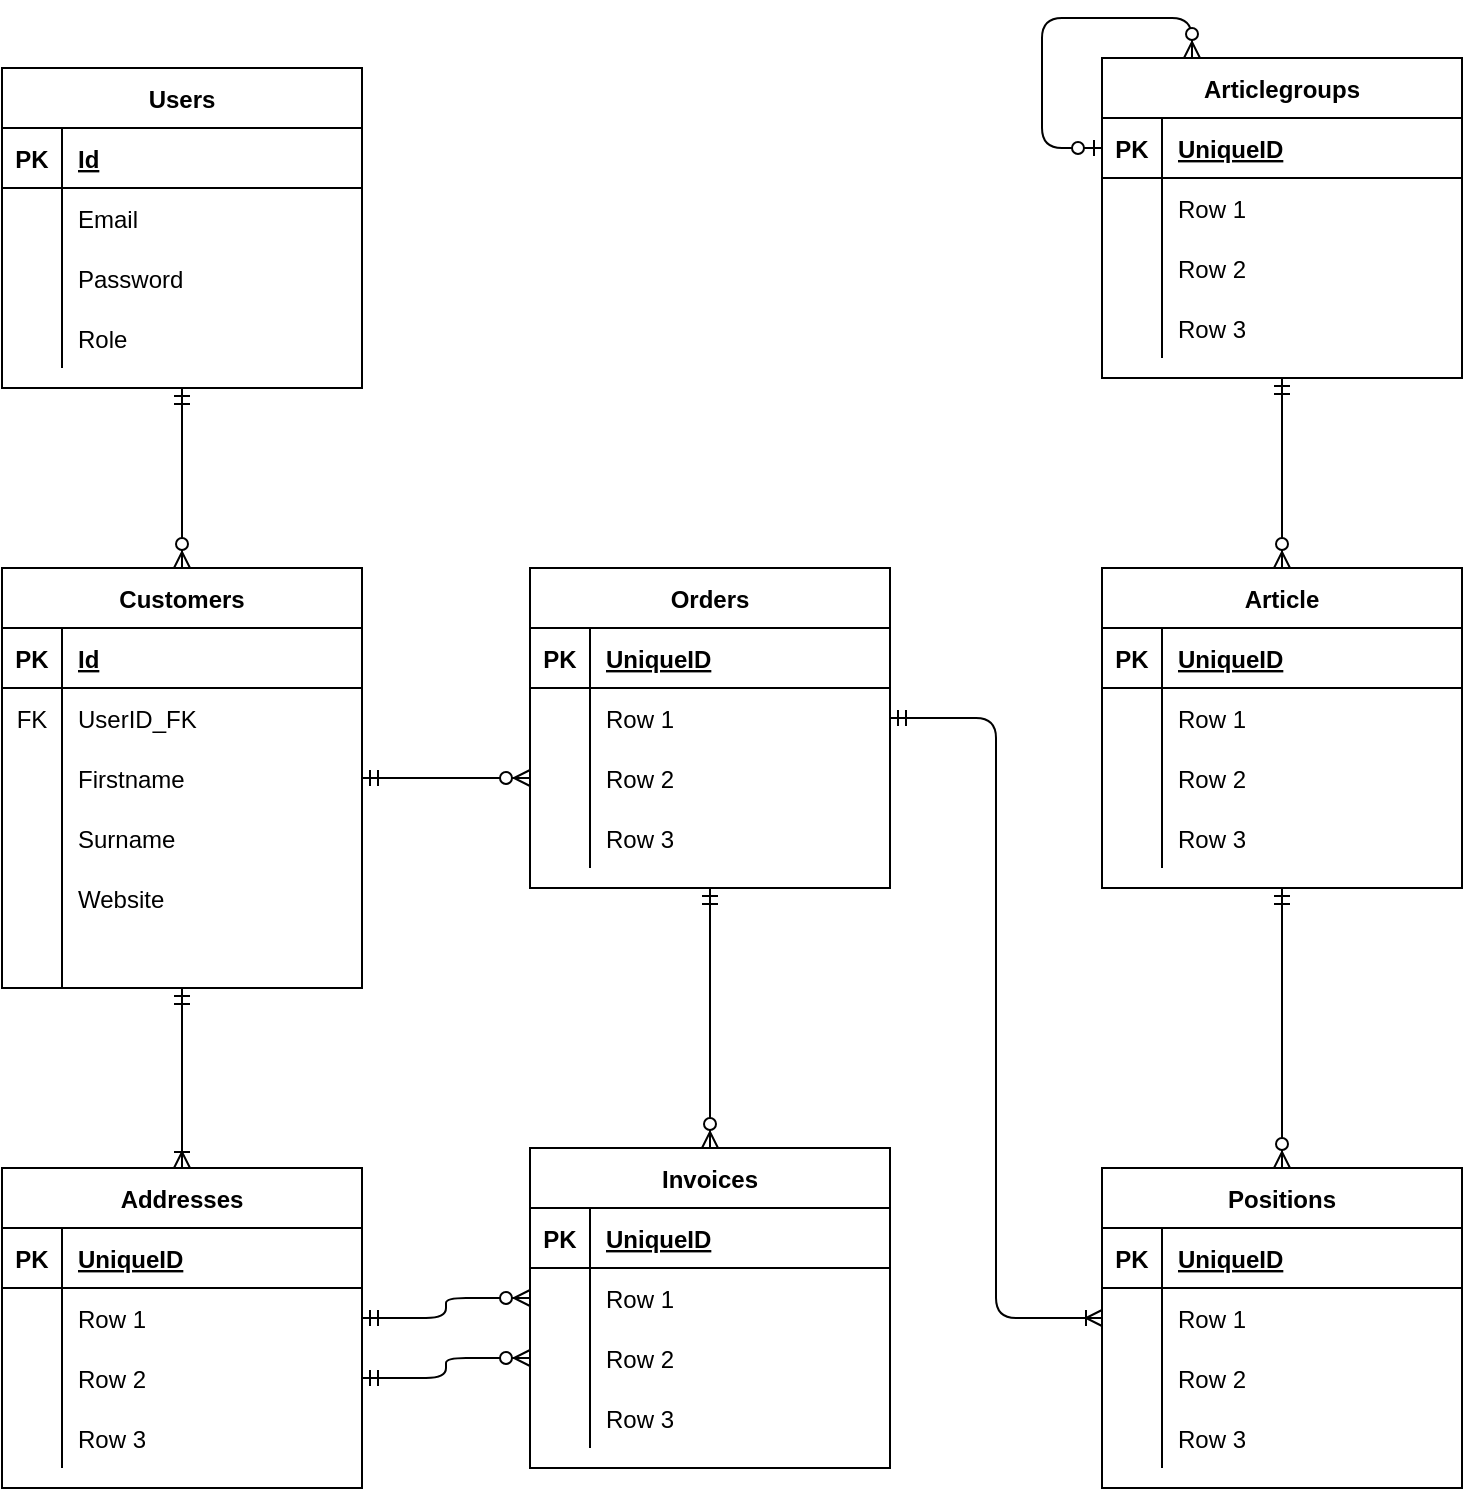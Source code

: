 <mxfile version="14.7.6" type="trello"><diagram id="Kxcb5mPNRNc-xJMmo9NH" name="Page-1"><mxGraphModel dx="2918" dy="1070" grid="1" gridSize="10" guides="1" tooltips="1" connect="1" arrows="1" fold="1" page="1" pageScale="1" pageWidth="827" pageHeight="1169" math="0" shadow="0"><root><mxCell id="0"/><mxCell id="1" parent="0"/><mxCell id="u5Si4nMv4X4CJEKf9-_6-3" style="edgeStyle=orthogonalEdgeStyle;rounded=1;orthogonalLoop=1;jettySize=auto;html=1;exitX=0.5;exitY=1;exitDx=0;exitDy=0;entryX=0.5;entryY=0;entryDx=0;entryDy=0;startArrow=ERmandOne;startFill=0;endArrow=ERzeroToMany;endFill=1;" edge="1" parent="1" source="sY8IPtH4UnmS44psFLrr-1" target="sY8IPtH4UnmS44psFLrr-14"><mxGeometry relative="1" as="geometry"/></mxCell><mxCell id="sY8IPtH4UnmS44psFLrr-1" value="Users" style="shape=table;startSize=30;container=1;collapsible=1;childLayout=tableLayout;fixedRows=1;rowLines=0;fontStyle=1;align=center;resizeLast=1;" parent="1" vertex="1"><mxGeometry x="60" y="70" width="180" height="160" as="geometry"/></mxCell><mxCell id="sY8IPtH4UnmS44psFLrr-2" value="" style="shape=partialRectangle;collapsible=0;dropTarget=0;pointerEvents=0;fillColor=none;top=0;left=0;bottom=1;right=0;points=[[0,0.5],[1,0.5]];portConstraint=eastwest;" parent="sY8IPtH4UnmS44psFLrr-1" vertex="1"><mxGeometry y="30" width="180" height="30" as="geometry"/></mxCell><mxCell id="sY8IPtH4UnmS44psFLrr-3" value="PK" style="shape=partialRectangle;connectable=0;fillColor=none;top=0;left=0;bottom=0;right=0;fontStyle=1;overflow=hidden;" parent="sY8IPtH4UnmS44psFLrr-2" vertex="1"><mxGeometry width="30" height="30" as="geometry"/></mxCell><mxCell id="sY8IPtH4UnmS44psFLrr-4" value="Id" style="shape=partialRectangle;connectable=0;fillColor=none;top=0;left=0;bottom=0;right=0;align=left;spacingLeft=6;fontStyle=5;overflow=hidden;" parent="sY8IPtH4UnmS44psFLrr-2" vertex="1"><mxGeometry x="30" width="150" height="30" as="geometry"/></mxCell><mxCell id="sY8IPtH4UnmS44psFLrr-5" value="" style="shape=partialRectangle;collapsible=0;dropTarget=0;pointerEvents=0;fillColor=none;top=0;left=0;bottom=0;right=0;points=[[0,0.5],[1,0.5]];portConstraint=eastwest;" parent="sY8IPtH4UnmS44psFLrr-1" vertex="1"><mxGeometry y="60" width="180" height="30" as="geometry"/></mxCell><mxCell id="sY8IPtH4UnmS44psFLrr-6" value="" style="shape=partialRectangle;connectable=0;fillColor=none;top=0;left=0;bottom=0;right=0;editable=1;overflow=hidden;" parent="sY8IPtH4UnmS44psFLrr-5" vertex="1"><mxGeometry width="30" height="30" as="geometry"/></mxCell><mxCell id="sY8IPtH4UnmS44psFLrr-7" value="Email" style="shape=partialRectangle;connectable=0;fillColor=none;top=0;left=0;bottom=0;right=0;align=left;spacingLeft=6;overflow=hidden;" parent="sY8IPtH4UnmS44psFLrr-5" vertex="1"><mxGeometry x="30" width="150" height="30" as="geometry"/></mxCell><mxCell id="sY8IPtH4UnmS44psFLrr-8" value="" style="shape=partialRectangle;collapsible=0;dropTarget=0;pointerEvents=0;fillColor=none;top=0;left=0;bottom=0;right=0;points=[[0,0.5],[1,0.5]];portConstraint=eastwest;" parent="sY8IPtH4UnmS44psFLrr-1" vertex="1"><mxGeometry y="90" width="180" height="30" as="geometry"/></mxCell><mxCell id="sY8IPtH4UnmS44psFLrr-9" value="" style="shape=partialRectangle;connectable=0;fillColor=none;top=0;left=0;bottom=0;right=0;editable=1;overflow=hidden;" parent="sY8IPtH4UnmS44psFLrr-8" vertex="1"><mxGeometry width="30" height="30" as="geometry"/></mxCell><mxCell id="sY8IPtH4UnmS44psFLrr-10" value="Password" style="shape=partialRectangle;connectable=0;fillColor=none;top=0;left=0;bottom=0;right=0;align=left;spacingLeft=6;overflow=hidden;" parent="sY8IPtH4UnmS44psFLrr-8" vertex="1"><mxGeometry x="30" width="150" height="30" as="geometry"/></mxCell><mxCell id="sY8IPtH4UnmS44psFLrr-11" value="" style="shape=partialRectangle;collapsible=0;dropTarget=0;pointerEvents=0;fillColor=none;top=0;left=0;bottom=0;right=0;points=[[0,0.5],[1,0.5]];portConstraint=eastwest;" parent="sY8IPtH4UnmS44psFLrr-1" vertex="1"><mxGeometry y="120" width="180" height="30" as="geometry"/></mxCell><mxCell id="sY8IPtH4UnmS44psFLrr-12" value="" style="shape=partialRectangle;connectable=0;fillColor=none;top=0;left=0;bottom=0;right=0;editable=1;overflow=hidden;" parent="sY8IPtH4UnmS44psFLrr-11" vertex="1"><mxGeometry width="30" height="30" as="geometry"/></mxCell><mxCell id="sY8IPtH4UnmS44psFLrr-13" value="Role" style="shape=partialRectangle;connectable=0;fillColor=none;top=0;left=0;bottom=0;right=0;align=left;spacingLeft=6;overflow=hidden;" parent="sY8IPtH4UnmS44psFLrr-11" vertex="1"><mxGeometry x="30" width="150" height="30" as="geometry"/></mxCell><mxCell id="sY8IPtH4UnmS44psFLrr-14" value="Customers" style="shape=table;startSize=30;container=1;collapsible=1;childLayout=tableLayout;fixedRows=1;rowLines=0;fontStyle=1;align=center;resizeLast=1;" parent="1" vertex="1"><mxGeometry x="60" y="320" width="180" height="210" as="geometry"/></mxCell><mxCell id="sY8IPtH4UnmS44psFLrr-15" value="" style="shape=partialRectangle;collapsible=0;dropTarget=0;pointerEvents=0;fillColor=none;top=0;left=0;bottom=1;right=0;points=[[0,0.5],[1,0.5]];portConstraint=eastwest;" parent="sY8IPtH4UnmS44psFLrr-14" vertex="1"><mxGeometry y="30" width="180" height="30" as="geometry"/></mxCell><mxCell id="sY8IPtH4UnmS44psFLrr-16" value="PK" style="shape=partialRectangle;connectable=0;fillColor=none;top=0;left=0;bottom=0;right=0;fontStyle=1;overflow=hidden;" parent="sY8IPtH4UnmS44psFLrr-15" vertex="1"><mxGeometry width="30" height="30" as="geometry"/></mxCell><mxCell id="sY8IPtH4UnmS44psFLrr-17" value="Id" style="shape=partialRectangle;connectable=0;fillColor=none;top=0;left=0;bottom=0;right=0;align=left;spacingLeft=6;fontStyle=5;overflow=hidden;" parent="sY8IPtH4UnmS44psFLrr-15" vertex="1"><mxGeometry x="30" width="150" height="30" as="geometry"/></mxCell><mxCell id="sY8IPtH4UnmS44psFLrr-18" value="" style="shape=partialRectangle;collapsible=0;dropTarget=0;pointerEvents=0;fillColor=none;top=0;left=0;bottom=0;right=0;points=[[0,0.5],[1,0.5]];portConstraint=eastwest;" parent="sY8IPtH4UnmS44psFLrr-14" vertex="1"><mxGeometry y="60" width="180" height="30" as="geometry"/></mxCell><mxCell id="sY8IPtH4UnmS44psFLrr-19" value="FK" style="shape=partialRectangle;connectable=0;fillColor=none;top=0;left=0;bottom=0;right=0;editable=1;overflow=hidden;" parent="sY8IPtH4UnmS44psFLrr-18" vertex="1"><mxGeometry width="30" height="30" as="geometry"/></mxCell><mxCell id="sY8IPtH4UnmS44psFLrr-20" value="UserID_FK" style="shape=partialRectangle;connectable=0;fillColor=none;top=0;left=0;bottom=0;right=0;align=left;spacingLeft=6;overflow=hidden;" parent="sY8IPtH4UnmS44psFLrr-18" vertex="1"><mxGeometry x="30" width="150" height="30" as="geometry"/></mxCell><mxCell id="sY8IPtH4UnmS44psFLrr-21" value="" style="shape=partialRectangle;collapsible=0;dropTarget=0;pointerEvents=0;fillColor=none;top=0;left=0;bottom=0;right=0;points=[[0,0.5],[1,0.5]];portConstraint=eastwest;" parent="sY8IPtH4UnmS44psFLrr-14" vertex="1"><mxGeometry y="90" width="180" height="30" as="geometry"/></mxCell><mxCell id="sY8IPtH4UnmS44psFLrr-22" value="" style="shape=partialRectangle;connectable=0;fillColor=none;top=0;left=0;bottom=0;right=0;editable=1;overflow=hidden;" parent="sY8IPtH4UnmS44psFLrr-21" vertex="1"><mxGeometry width="30" height="30" as="geometry"/></mxCell><mxCell id="sY8IPtH4UnmS44psFLrr-23" value="Firstname" style="shape=partialRectangle;connectable=0;fillColor=none;top=0;left=0;bottom=0;right=0;align=left;spacingLeft=6;overflow=hidden;" parent="sY8IPtH4UnmS44psFLrr-21" vertex="1"><mxGeometry x="30" width="150" height="30" as="geometry"/></mxCell><mxCell id="sY8IPtH4UnmS44psFLrr-24" value="" style="shape=partialRectangle;collapsible=0;dropTarget=0;pointerEvents=0;fillColor=none;top=0;left=0;bottom=0;right=0;points=[[0,0.5],[1,0.5]];portConstraint=eastwest;" parent="sY8IPtH4UnmS44psFLrr-14" vertex="1"><mxGeometry y="120" width="180" height="30" as="geometry"/></mxCell><mxCell id="sY8IPtH4UnmS44psFLrr-25" value="" style="shape=partialRectangle;connectable=0;fillColor=none;top=0;left=0;bottom=0;right=0;editable=1;overflow=hidden;" parent="sY8IPtH4UnmS44psFLrr-24" vertex="1"><mxGeometry width="30" height="30" as="geometry"/></mxCell><mxCell id="sY8IPtH4UnmS44psFLrr-26" value="Surname" style="shape=partialRectangle;connectable=0;fillColor=none;top=0;left=0;bottom=0;right=0;align=left;spacingLeft=6;overflow=hidden;" parent="sY8IPtH4UnmS44psFLrr-24" vertex="1"><mxGeometry x="30" width="150" height="30" as="geometry"/></mxCell><mxCell id="sY8IPtH4UnmS44psFLrr-27" value="" style="shape=partialRectangle;collapsible=0;dropTarget=0;pointerEvents=0;fillColor=none;top=0;left=0;bottom=0;right=0;points=[[0,0.5],[1,0.5]];portConstraint=eastwest;" parent="sY8IPtH4UnmS44psFLrr-14" vertex="1"><mxGeometry y="150" width="180" height="30" as="geometry"/></mxCell><mxCell id="sY8IPtH4UnmS44psFLrr-28" value="" style="shape=partialRectangle;connectable=0;fillColor=none;top=0;left=0;bottom=0;right=0;editable=1;overflow=hidden;" parent="sY8IPtH4UnmS44psFLrr-27" vertex="1"><mxGeometry width="30" height="30" as="geometry"/></mxCell><mxCell id="sY8IPtH4UnmS44psFLrr-29" value="Website" style="shape=partialRectangle;connectable=0;fillColor=none;top=0;left=0;bottom=0;right=0;align=left;spacingLeft=6;overflow=hidden;" parent="sY8IPtH4UnmS44psFLrr-27" vertex="1"><mxGeometry x="30" width="150" height="30" as="geometry"/></mxCell><mxCell id="sY8IPtH4UnmS44psFLrr-30" value="" style="shape=partialRectangle;collapsible=0;dropTarget=0;pointerEvents=0;fillColor=none;top=0;left=0;bottom=0;right=0;points=[[0,0.5],[1,0.5]];portConstraint=eastwest;" parent="sY8IPtH4UnmS44psFLrr-14" vertex="1"><mxGeometry y="180" width="180" height="30" as="geometry"/></mxCell><mxCell id="sY8IPtH4UnmS44psFLrr-31" value="" style="shape=partialRectangle;connectable=0;fillColor=none;top=0;left=0;bottom=0;right=0;editable=1;overflow=hidden;" parent="sY8IPtH4UnmS44psFLrr-30" vertex="1"><mxGeometry width="30" height="30" as="geometry"/></mxCell><mxCell id="sY8IPtH4UnmS44psFLrr-32" value="" style="shape=partialRectangle;connectable=0;fillColor=none;top=0;left=0;bottom=0;right=0;align=left;spacingLeft=6;overflow=hidden;" parent="sY8IPtH4UnmS44psFLrr-30" vertex="1"><mxGeometry x="30" width="150" height="30" as="geometry"/></mxCell><mxCell id="sY8IPtH4UnmS44psFLrr-46" value="Addresses" style="shape=table;startSize=30;container=1;collapsible=1;childLayout=tableLayout;fixedRows=1;rowLines=0;fontStyle=1;align=center;resizeLast=1;" parent="1" vertex="1"><mxGeometry x="60" y="620" width="180" height="160" as="geometry"/></mxCell><mxCell id="sY8IPtH4UnmS44psFLrr-47" value="" style="shape=partialRectangle;collapsible=0;dropTarget=0;pointerEvents=0;fillColor=none;top=0;left=0;bottom=1;right=0;points=[[0,0.5],[1,0.5]];portConstraint=eastwest;" parent="sY8IPtH4UnmS44psFLrr-46" vertex="1"><mxGeometry y="30" width="180" height="30" as="geometry"/></mxCell><mxCell id="sY8IPtH4UnmS44psFLrr-48" value="PK" style="shape=partialRectangle;connectable=0;fillColor=none;top=0;left=0;bottom=0;right=0;fontStyle=1;overflow=hidden;" parent="sY8IPtH4UnmS44psFLrr-47" vertex="1"><mxGeometry width="30" height="30" as="geometry"/></mxCell><mxCell id="sY8IPtH4UnmS44psFLrr-49" value="UniqueID" style="shape=partialRectangle;connectable=0;fillColor=none;top=0;left=0;bottom=0;right=0;align=left;spacingLeft=6;fontStyle=5;overflow=hidden;" parent="sY8IPtH4UnmS44psFLrr-47" vertex="1"><mxGeometry x="30" width="150" height="30" as="geometry"/></mxCell><mxCell id="sY8IPtH4UnmS44psFLrr-50" value="" style="shape=partialRectangle;collapsible=0;dropTarget=0;pointerEvents=0;fillColor=none;top=0;left=0;bottom=0;right=0;points=[[0,0.5],[1,0.5]];portConstraint=eastwest;" parent="sY8IPtH4UnmS44psFLrr-46" vertex="1"><mxGeometry y="60" width="180" height="30" as="geometry"/></mxCell><mxCell id="sY8IPtH4UnmS44psFLrr-51" value="" style="shape=partialRectangle;connectable=0;fillColor=none;top=0;left=0;bottom=0;right=0;editable=1;overflow=hidden;" parent="sY8IPtH4UnmS44psFLrr-50" vertex="1"><mxGeometry width="30" height="30" as="geometry"/></mxCell><mxCell id="sY8IPtH4UnmS44psFLrr-52" value="Row 1" style="shape=partialRectangle;connectable=0;fillColor=none;top=0;left=0;bottom=0;right=0;align=left;spacingLeft=6;overflow=hidden;" parent="sY8IPtH4UnmS44psFLrr-50" vertex="1"><mxGeometry x="30" width="150" height="30" as="geometry"/></mxCell><mxCell id="sY8IPtH4UnmS44psFLrr-53" value="" style="shape=partialRectangle;collapsible=0;dropTarget=0;pointerEvents=0;fillColor=none;top=0;left=0;bottom=0;right=0;points=[[0,0.5],[1,0.5]];portConstraint=eastwest;" parent="sY8IPtH4UnmS44psFLrr-46" vertex="1"><mxGeometry y="90" width="180" height="30" as="geometry"/></mxCell><mxCell id="sY8IPtH4UnmS44psFLrr-54" value="" style="shape=partialRectangle;connectable=0;fillColor=none;top=0;left=0;bottom=0;right=0;editable=1;overflow=hidden;" parent="sY8IPtH4UnmS44psFLrr-53" vertex="1"><mxGeometry width="30" height="30" as="geometry"/></mxCell><mxCell id="sY8IPtH4UnmS44psFLrr-55" value="Row 2" style="shape=partialRectangle;connectable=0;fillColor=none;top=0;left=0;bottom=0;right=0;align=left;spacingLeft=6;overflow=hidden;" parent="sY8IPtH4UnmS44psFLrr-53" vertex="1"><mxGeometry x="30" width="150" height="30" as="geometry"/></mxCell><mxCell id="sY8IPtH4UnmS44psFLrr-56" value="" style="shape=partialRectangle;collapsible=0;dropTarget=0;pointerEvents=0;fillColor=none;top=0;left=0;bottom=0;right=0;points=[[0,0.5],[1,0.5]];portConstraint=eastwest;" parent="sY8IPtH4UnmS44psFLrr-46" vertex="1"><mxGeometry y="120" width="180" height="30" as="geometry"/></mxCell><mxCell id="sY8IPtH4UnmS44psFLrr-57" value="" style="shape=partialRectangle;connectable=0;fillColor=none;top=0;left=0;bottom=0;right=0;editable=1;overflow=hidden;" parent="sY8IPtH4UnmS44psFLrr-56" vertex="1"><mxGeometry width="30" height="30" as="geometry"/></mxCell><mxCell id="sY8IPtH4UnmS44psFLrr-58" value="Row 3" style="shape=partialRectangle;connectable=0;fillColor=none;top=0;left=0;bottom=0;right=0;align=left;spacingLeft=6;overflow=hidden;" parent="sY8IPtH4UnmS44psFLrr-56" vertex="1"><mxGeometry x="30" width="150" height="30" as="geometry"/></mxCell><mxCell id="u5Si4nMv4X4CJEKf9-_6-6" style="edgeStyle=orthogonalEdgeStyle;rounded=1;orthogonalLoop=1;jettySize=auto;html=1;exitX=0.5;exitY=1;exitDx=0;exitDy=0;entryX=0.5;entryY=0;entryDx=0;entryDy=0;startArrow=ERmandOne;startFill=0;endArrow=ERzeroToMany;endFill=1;" edge="1" parent="1" source="sY8IPtH4UnmS44psFLrr-59" target="sY8IPtH4UnmS44psFLrr-72"><mxGeometry relative="1" as="geometry"/></mxCell><mxCell id="sY8IPtH4UnmS44psFLrr-59" value="Orders" style="shape=table;startSize=30;container=1;collapsible=1;childLayout=tableLayout;fixedRows=1;rowLines=0;fontStyle=1;align=center;resizeLast=1;" parent="1" vertex="1"><mxGeometry x="324" y="320" width="180" height="160" as="geometry"/></mxCell><mxCell id="sY8IPtH4UnmS44psFLrr-60" value="" style="shape=partialRectangle;collapsible=0;dropTarget=0;pointerEvents=0;fillColor=none;top=0;left=0;bottom=1;right=0;points=[[0,0.5],[1,0.5]];portConstraint=eastwest;" parent="sY8IPtH4UnmS44psFLrr-59" vertex="1"><mxGeometry y="30" width="180" height="30" as="geometry"/></mxCell><mxCell id="sY8IPtH4UnmS44psFLrr-61" value="PK" style="shape=partialRectangle;connectable=0;fillColor=none;top=0;left=0;bottom=0;right=0;fontStyle=1;overflow=hidden;" parent="sY8IPtH4UnmS44psFLrr-60" vertex="1"><mxGeometry width="30" height="30" as="geometry"/></mxCell><mxCell id="sY8IPtH4UnmS44psFLrr-62" value="UniqueID" style="shape=partialRectangle;connectable=0;fillColor=none;top=0;left=0;bottom=0;right=0;align=left;spacingLeft=6;fontStyle=5;overflow=hidden;" parent="sY8IPtH4UnmS44psFLrr-60" vertex="1"><mxGeometry x="30" width="150" height="30" as="geometry"/></mxCell><mxCell id="sY8IPtH4UnmS44psFLrr-63" value="" style="shape=partialRectangle;collapsible=0;dropTarget=0;pointerEvents=0;fillColor=none;top=0;left=0;bottom=0;right=0;points=[[0,0.5],[1,0.5]];portConstraint=eastwest;" parent="sY8IPtH4UnmS44psFLrr-59" vertex="1"><mxGeometry y="60" width="180" height="30" as="geometry"/></mxCell><mxCell id="sY8IPtH4UnmS44psFLrr-64" value="" style="shape=partialRectangle;connectable=0;fillColor=none;top=0;left=0;bottom=0;right=0;editable=1;overflow=hidden;" parent="sY8IPtH4UnmS44psFLrr-63" vertex="1"><mxGeometry width="30" height="30" as="geometry"/></mxCell><mxCell id="sY8IPtH4UnmS44psFLrr-65" value="Row 1" style="shape=partialRectangle;connectable=0;fillColor=none;top=0;left=0;bottom=0;right=0;align=left;spacingLeft=6;overflow=hidden;" parent="sY8IPtH4UnmS44psFLrr-63" vertex="1"><mxGeometry x="30" width="150" height="30" as="geometry"/></mxCell><mxCell id="sY8IPtH4UnmS44psFLrr-66" value="" style="shape=partialRectangle;collapsible=0;dropTarget=0;pointerEvents=0;fillColor=none;top=0;left=0;bottom=0;right=0;points=[[0,0.5],[1,0.5]];portConstraint=eastwest;" parent="sY8IPtH4UnmS44psFLrr-59" vertex="1"><mxGeometry y="90" width="180" height="30" as="geometry"/></mxCell><mxCell id="sY8IPtH4UnmS44psFLrr-67" value="" style="shape=partialRectangle;connectable=0;fillColor=none;top=0;left=0;bottom=0;right=0;editable=1;overflow=hidden;" parent="sY8IPtH4UnmS44psFLrr-66" vertex="1"><mxGeometry width="30" height="30" as="geometry"/></mxCell><mxCell id="sY8IPtH4UnmS44psFLrr-68" value="Row 2" style="shape=partialRectangle;connectable=0;fillColor=none;top=0;left=0;bottom=0;right=0;align=left;spacingLeft=6;overflow=hidden;" parent="sY8IPtH4UnmS44psFLrr-66" vertex="1"><mxGeometry x="30" width="150" height="30" as="geometry"/></mxCell><mxCell id="sY8IPtH4UnmS44psFLrr-69" value="" style="shape=partialRectangle;collapsible=0;dropTarget=0;pointerEvents=0;fillColor=none;top=0;left=0;bottom=0;right=0;points=[[0,0.5],[1,0.5]];portConstraint=eastwest;" parent="sY8IPtH4UnmS44psFLrr-59" vertex="1"><mxGeometry y="120" width="180" height="30" as="geometry"/></mxCell><mxCell id="sY8IPtH4UnmS44psFLrr-70" value="" style="shape=partialRectangle;connectable=0;fillColor=none;top=0;left=0;bottom=0;right=0;editable=1;overflow=hidden;" parent="sY8IPtH4UnmS44psFLrr-69" vertex="1"><mxGeometry width="30" height="30" as="geometry"/></mxCell><mxCell id="sY8IPtH4UnmS44psFLrr-71" value="Row 3" style="shape=partialRectangle;connectable=0;fillColor=none;top=0;left=0;bottom=0;right=0;align=left;spacingLeft=6;overflow=hidden;" parent="sY8IPtH4UnmS44psFLrr-69" vertex="1"><mxGeometry x="30" width="150" height="30" as="geometry"/></mxCell><mxCell id="sY8IPtH4UnmS44psFLrr-72" value="Invoices" style="shape=table;startSize=30;container=1;collapsible=1;childLayout=tableLayout;fixedRows=1;rowLines=0;fontStyle=1;align=center;resizeLast=1;" parent="1" vertex="1"><mxGeometry x="324" y="610" width="180" height="160" as="geometry"/></mxCell><mxCell id="sY8IPtH4UnmS44psFLrr-73" value="" style="shape=partialRectangle;collapsible=0;dropTarget=0;pointerEvents=0;fillColor=none;top=0;left=0;bottom=1;right=0;points=[[0,0.5],[1,0.5]];portConstraint=eastwest;" parent="sY8IPtH4UnmS44psFLrr-72" vertex="1"><mxGeometry y="30" width="180" height="30" as="geometry"/></mxCell><mxCell id="sY8IPtH4UnmS44psFLrr-74" value="PK" style="shape=partialRectangle;connectable=0;fillColor=none;top=0;left=0;bottom=0;right=0;fontStyle=1;overflow=hidden;" parent="sY8IPtH4UnmS44psFLrr-73" vertex="1"><mxGeometry width="30" height="30" as="geometry"/></mxCell><mxCell id="sY8IPtH4UnmS44psFLrr-75" value="UniqueID" style="shape=partialRectangle;connectable=0;fillColor=none;top=0;left=0;bottom=0;right=0;align=left;spacingLeft=6;fontStyle=5;overflow=hidden;" parent="sY8IPtH4UnmS44psFLrr-73" vertex="1"><mxGeometry x="30" width="150" height="30" as="geometry"/></mxCell><mxCell id="sY8IPtH4UnmS44psFLrr-76" value="" style="shape=partialRectangle;collapsible=0;dropTarget=0;pointerEvents=0;fillColor=none;top=0;left=0;bottom=0;right=0;points=[[0,0.5],[1,0.5]];portConstraint=eastwest;" parent="sY8IPtH4UnmS44psFLrr-72" vertex="1"><mxGeometry y="60" width="180" height="30" as="geometry"/></mxCell><mxCell id="sY8IPtH4UnmS44psFLrr-77" value="" style="shape=partialRectangle;connectable=0;fillColor=none;top=0;left=0;bottom=0;right=0;editable=1;overflow=hidden;" parent="sY8IPtH4UnmS44psFLrr-76" vertex="1"><mxGeometry width="30" height="30" as="geometry"/></mxCell><mxCell id="sY8IPtH4UnmS44psFLrr-78" value="Row 1" style="shape=partialRectangle;connectable=0;fillColor=none;top=0;left=0;bottom=0;right=0;align=left;spacingLeft=6;overflow=hidden;" parent="sY8IPtH4UnmS44psFLrr-76" vertex="1"><mxGeometry x="30" width="150" height="30" as="geometry"/></mxCell><mxCell id="sY8IPtH4UnmS44psFLrr-79" value="" style="shape=partialRectangle;collapsible=0;dropTarget=0;pointerEvents=0;fillColor=none;top=0;left=0;bottom=0;right=0;points=[[0,0.5],[1,0.5]];portConstraint=eastwest;" parent="sY8IPtH4UnmS44psFLrr-72" vertex="1"><mxGeometry y="90" width="180" height="30" as="geometry"/></mxCell><mxCell id="sY8IPtH4UnmS44psFLrr-80" value="" style="shape=partialRectangle;connectable=0;fillColor=none;top=0;left=0;bottom=0;right=0;editable=1;overflow=hidden;" parent="sY8IPtH4UnmS44psFLrr-79" vertex="1"><mxGeometry width="30" height="30" as="geometry"/></mxCell><mxCell id="sY8IPtH4UnmS44psFLrr-81" value="Row 2" style="shape=partialRectangle;connectable=0;fillColor=none;top=0;left=0;bottom=0;right=0;align=left;spacingLeft=6;overflow=hidden;" parent="sY8IPtH4UnmS44psFLrr-79" vertex="1"><mxGeometry x="30" width="150" height="30" as="geometry"/></mxCell><mxCell id="sY8IPtH4UnmS44psFLrr-82" value="" style="shape=partialRectangle;collapsible=0;dropTarget=0;pointerEvents=0;fillColor=none;top=0;left=0;bottom=0;right=0;points=[[0,0.5],[1,0.5]];portConstraint=eastwest;" parent="sY8IPtH4UnmS44psFLrr-72" vertex="1"><mxGeometry y="120" width="180" height="30" as="geometry"/></mxCell><mxCell id="sY8IPtH4UnmS44psFLrr-83" value="" style="shape=partialRectangle;connectable=0;fillColor=none;top=0;left=0;bottom=0;right=0;editable=1;overflow=hidden;" parent="sY8IPtH4UnmS44psFLrr-82" vertex="1"><mxGeometry width="30" height="30" as="geometry"/></mxCell><mxCell id="sY8IPtH4UnmS44psFLrr-84" value="Row 3" style="shape=partialRectangle;connectable=0;fillColor=none;top=0;left=0;bottom=0;right=0;align=left;spacingLeft=6;overflow=hidden;" parent="sY8IPtH4UnmS44psFLrr-82" vertex="1"><mxGeometry x="30" width="150" height="30" as="geometry"/></mxCell><mxCell id="sY8IPtH4UnmS44psFLrr-85" value="Positions" style="shape=table;startSize=30;container=1;collapsible=1;childLayout=tableLayout;fixedRows=1;rowLines=0;fontStyle=1;align=center;resizeLast=1;" parent="1" vertex="1"><mxGeometry x="610" y="620" width="180" height="160" as="geometry"/></mxCell><mxCell id="sY8IPtH4UnmS44psFLrr-86" value="" style="shape=partialRectangle;collapsible=0;dropTarget=0;pointerEvents=0;fillColor=none;top=0;left=0;bottom=1;right=0;points=[[0,0.5],[1,0.5]];portConstraint=eastwest;" parent="sY8IPtH4UnmS44psFLrr-85" vertex="1"><mxGeometry y="30" width="180" height="30" as="geometry"/></mxCell><mxCell id="sY8IPtH4UnmS44psFLrr-87" value="PK" style="shape=partialRectangle;connectable=0;fillColor=none;top=0;left=0;bottom=0;right=0;fontStyle=1;overflow=hidden;" parent="sY8IPtH4UnmS44psFLrr-86" vertex="1"><mxGeometry width="30" height="30" as="geometry"/></mxCell><mxCell id="sY8IPtH4UnmS44psFLrr-88" value="UniqueID" style="shape=partialRectangle;connectable=0;fillColor=none;top=0;left=0;bottom=0;right=0;align=left;spacingLeft=6;fontStyle=5;overflow=hidden;" parent="sY8IPtH4UnmS44psFLrr-86" vertex="1"><mxGeometry x="30" width="150" height="30" as="geometry"/></mxCell><mxCell id="sY8IPtH4UnmS44psFLrr-89" value="" style="shape=partialRectangle;collapsible=0;dropTarget=0;pointerEvents=0;fillColor=none;top=0;left=0;bottom=0;right=0;points=[[0,0.5],[1,0.5]];portConstraint=eastwest;" parent="sY8IPtH4UnmS44psFLrr-85" vertex="1"><mxGeometry y="60" width="180" height="30" as="geometry"/></mxCell><mxCell id="sY8IPtH4UnmS44psFLrr-90" value="" style="shape=partialRectangle;connectable=0;fillColor=none;top=0;left=0;bottom=0;right=0;editable=1;overflow=hidden;" parent="sY8IPtH4UnmS44psFLrr-89" vertex="1"><mxGeometry width="30" height="30" as="geometry"/></mxCell><mxCell id="sY8IPtH4UnmS44psFLrr-91" value="Row 1" style="shape=partialRectangle;connectable=0;fillColor=none;top=0;left=0;bottom=0;right=0;align=left;spacingLeft=6;overflow=hidden;" parent="sY8IPtH4UnmS44psFLrr-89" vertex="1"><mxGeometry x="30" width="150" height="30" as="geometry"/></mxCell><mxCell id="sY8IPtH4UnmS44psFLrr-92" value="" style="shape=partialRectangle;collapsible=0;dropTarget=0;pointerEvents=0;fillColor=none;top=0;left=0;bottom=0;right=0;points=[[0,0.5],[1,0.5]];portConstraint=eastwest;" parent="sY8IPtH4UnmS44psFLrr-85" vertex="1"><mxGeometry y="90" width="180" height="30" as="geometry"/></mxCell><mxCell id="sY8IPtH4UnmS44psFLrr-93" value="" style="shape=partialRectangle;connectable=0;fillColor=none;top=0;left=0;bottom=0;right=0;editable=1;overflow=hidden;" parent="sY8IPtH4UnmS44psFLrr-92" vertex="1"><mxGeometry width="30" height="30" as="geometry"/></mxCell><mxCell id="sY8IPtH4UnmS44psFLrr-94" value="Row 2" style="shape=partialRectangle;connectable=0;fillColor=none;top=0;left=0;bottom=0;right=0;align=left;spacingLeft=6;overflow=hidden;" parent="sY8IPtH4UnmS44psFLrr-92" vertex="1"><mxGeometry x="30" width="150" height="30" as="geometry"/></mxCell><mxCell id="sY8IPtH4UnmS44psFLrr-95" value="" style="shape=partialRectangle;collapsible=0;dropTarget=0;pointerEvents=0;fillColor=none;top=0;left=0;bottom=0;right=0;points=[[0,0.5],[1,0.5]];portConstraint=eastwest;" parent="sY8IPtH4UnmS44psFLrr-85" vertex="1"><mxGeometry y="120" width="180" height="30" as="geometry"/></mxCell><mxCell id="sY8IPtH4UnmS44psFLrr-96" value="" style="shape=partialRectangle;connectable=0;fillColor=none;top=0;left=0;bottom=0;right=0;editable=1;overflow=hidden;" parent="sY8IPtH4UnmS44psFLrr-95" vertex="1"><mxGeometry width="30" height="30" as="geometry"/></mxCell><mxCell id="sY8IPtH4UnmS44psFLrr-97" value="Row 3" style="shape=partialRectangle;connectable=0;fillColor=none;top=0;left=0;bottom=0;right=0;align=left;spacingLeft=6;overflow=hidden;" parent="sY8IPtH4UnmS44psFLrr-95" vertex="1"><mxGeometry x="30" width="150" height="30" as="geometry"/></mxCell><mxCell id="u5Si4nMv4X4CJEKf9-_6-11" style="edgeStyle=orthogonalEdgeStyle;rounded=1;orthogonalLoop=1;jettySize=auto;html=1;exitX=0.5;exitY=1;exitDx=0;exitDy=0;entryX=0.5;entryY=0;entryDx=0;entryDy=0;startArrow=ERmandOne;startFill=0;endArrow=ERzeroToMany;endFill=1;" edge="1" parent="1" source="sY8IPtH4UnmS44psFLrr-98" target="sY8IPtH4UnmS44psFLrr-111"><mxGeometry relative="1" as="geometry"/></mxCell><mxCell id="sY8IPtH4UnmS44psFLrr-98" value="Articlegroups" style="shape=table;startSize=30;container=1;collapsible=1;childLayout=tableLayout;fixedRows=1;rowLines=0;fontStyle=1;align=center;resizeLast=1;" parent="1" vertex="1"><mxGeometry x="610" y="65" width="180" height="160" as="geometry"/></mxCell><mxCell id="u5Si4nMv4X4CJEKf9-_6-12" style="edgeStyle=orthogonalEdgeStyle;rounded=1;orthogonalLoop=1;jettySize=auto;html=1;exitX=0;exitY=0.5;exitDx=0;exitDy=0;entryX=0.25;entryY=0;entryDx=0;entryDy=0;startArrow=ERzeroToOne;startFill=1;endArrow=ERzeroToMany;endFill=1;" edge="1" parent="sY8IPtH4UnmS44psFLrr-98" source="sY8IPtH4UnmS44psFLrr-99" target="sY8IPtH4UnmS44psFLrr-98"><mxGeometry relative="1" as="geometry"><Array as="points"><mxPoint x="-30" y="45"/><mxPoint x="-30" y="-20"/><mxPoint x="45" y="-20"/></Array></mxGeometry></mxCell><mxCell id="sY8IPtH4UnmS44psFLrr-99" value="" style="shape=partialRectangle;collapsible=0;dropTarget=0;pointerEvents=0;fillColor=none;top=0;left=0;bottom=1;right=0;points=[[0,0.5],[1,0.5]];portConstraint=eastwest;" parent="sY8IPtH4UnmS44psFLrr-98" vertex="1"><mxGeometry y="30" width="180" height="30" as="geometry"/></mxCell><mxCell id="sY8IPtH4UnmS44psFLrr-100" value="PK" style="shape=partialRectangle;connectable=0;fillColor=none;top=0;left=0;bottom=0;right=0;fontStyle=1;overflow=hidden;" parent="sY8IPtH4UnmS44psFLrr-99" vertex="1"><mxGeometry width="30" height="30" as="geometry"/></mxCell><mxCell id="sY8IPtH4UnmS44psFLrr-101" value="UniqueID" style="shape=partialRectangle;connectable=0;fillColor=none;top=0;left=0;bottom=0;right=0;align=left;spacingLeft=6;fontStyle=5;overflow=hidden;" parent="sY8IPtH4UnmS44psFLrr-99" vertex="1"><mxGeometry x="30" width="150" height="30" as="geometry"/></mxCell><mxCell id="sY8IPtH4UnmS44psFLrr-102" value="" style="shape=partialRectangle;collapsible=0;dropTarget=0;pointerEvents=0;fillColor=none;top=0;left=0;bottom=0;right=0;points=[[0,0.5],[1,0.5]];portConstraint=eastwest;" parent="sY8IPtH4UnmS44psFLrr-98" vertex="1"><mxGeometry y="60" width="180" height="30" as="geometry"/></mxCell><mxCell id="sY8IPtH4UnmS44psFLrr-103" value="" style="shape=partialRectangle;connectable=0;fillColor=none;top=0;left=0;bottom=0;right=0;editable=1;overflow=hidden;" parent="sY8IPtH4UnmS44psFLrr-102" vertex="1"><mxGeometry width="30" height="30" as="geometry"/></mxCell><mxCell id="sY8IPtH4UnmS44psFLrr-104" value="Row 1" style="shape=partialRectangle;connectable=0;fillColor=none;top=0;left=0;bottom=0;right=0;align=left;spacingLeft=6;overflow=hidden;" parent="sY8IPtH4UnmS44psFLrr-102" vertex="1"><mxGeometry x="30" width="150" height="30" as="geometry"/></mxCell><mxCell id="sY8IPtH4UnmS44psFLrr-105" value="" style="shape=partialRectangle;collapsible=0;dropTarget=0;pointerEvents=0;fillColor=none;top=0;left=0;bottom=0;right=0;points=[[0,0.5],[1,0.5]];portConstraint=eastwest;" parent="sY8IPtH4UnmS44psFLrr-98" vertex="1"><mxGeometry y="90" width="180" height="30" as="geometry"/></mxCell><mxCell id="sY8IPtH4UnmS44psFLrr-106" value="" style="shape=partialRectangle;connectable=0;fillColor=none;top=0;left=0;bottom=0;right=0;editable=1;overflow=hidden;" parent="sY8IPtH4UnmS44psFLrr-105" vertex="1"><mxGeometry width="30" height="30" as="geometry"/></mxCell><mxCell id="sY8IPtH4UnmS44psFLrr-107" value="Row 2" style="shape=partialRectangle;connectable=0;fillColor=none;top=0;left=0;bottom=0;right=0;align=left;spacingLeft=6;overflow=hidden;" parent="sY8IPtH4UnmS44psFLrr-105" vertex="1"><mxGeometry x="30" width="150" height="30" as="geometry"/></mxCell><mxCell id="sY8IPtH4UnmS44psFLrr-108" value="" style="shape=partialRectangle;collapsible=0;dropTarget=0;pointerEvents=0;fillColor=none;top=0;left=0;bottom=0;right=0;points=[[0,0.5],[1,0.5]];portConstraint=eastwest;" parent="sY8IPtH4UnmS44psFLrr-98" vertex="1"><mxGeometry y="120" width="180" height="30" as="geometry"/></mxCell><mxCell id="sY8IPtH4UnmS44psFLrr-109" value="" style="shape=partialRectangle;connectable=0;fillColor=none;top=0;left=0;bottom=0;right=0;editable=1;overflow=hidden;" parent="sY8IPtH4UnmS44psFLrr-108" vertex="1"><mxGeometry width="30" height="30" as="geometry"/></mxCell><mxCell id="sY8IPtH4UnmS44psFLrr-110" value="Row 3" style="shape=partialRectangle;connectable=0;fillColor=none;top=0;left=0;bottom=0;right=0;align=left;spacingLeft=6;overflow=hidden;" parent="sY8IPtH4UnmS44psFLrr-108" vertex="1"><mxGeometry x="30" width="150" height="30" as="geometry"/></mxCell><mxCell id="u5Si4nMv4X4CJEKf9-_6-10" style="edgeStyle=orthogonalEdgeStyle;rounded=1;orthogonalLoop=1;jettySize=auto;html=1;exitX=0.5;exitY=1;exitDx=0;exitDy=0;entryX=0.5;entryY=0;entryDx=0;entryDy=0;startArrow=ERmandOne;startFill=0;endArrow=ERzeroToMany;endFill=1;" edge="1" parent="1" source="sY8IPtH4UnmS44psFLrr-111" target="sY8IPtH4UnmS44psFLrr-85"><mxGeometry relative="1" as="geometry"/></mxCell><mxCell id="sY8IPtH4UnmS44psFLrr-111" value="Article" style="shape=table;startSize=30;container=1;collapsible=1;childLayout=tableLayout;fixedRows=1;rowLines=0;fontStyle=1;align=center;resizeLast=1;" parent="1" vertex="1"><mxGeometry x="610" y="320" width="180" height="160" as="geometry"/></mxCell><mxCell id="sY8IPtH4UnmS44psFLrr-112" value="" style="shape=partialRectangle;collapsible=0;dropTarget=0;pointerEvents=0;fillColor=none;top=0;left=0;bottom=1;right=0;points=[[0,0.5],[1,0.5]];portConstraint=eastwest;" parent="sY8IPtH4UnmS44psFLrr-111" vertex="1"><mxGeometry y="30" width="180" height="30" as="geometry"/></mxCell><mxCell id="sY8IPtH4UnmS44psFLrr-113" value="PK" style="shape=partialRectangle;connectable=0;fillColor=none;top=0;left=0;bottom=0;right=0;fontStyle=1;overflow=hidden;" parent="sY8IPtH4UnmS44psFLrr-112" vertex="1"><mxGeometry width="30" height="30" as="geometry"/></mxCell><mxCell id="sY8IPtH4UnmS44psFLrr-114" value="UniqueID" style="shape=partialRectangle;connectable=0;fillColor=none;top=0;left=0;bottom=0;right=0;align=left;spacingLeft=6;fontStyle=5;overflow=hidden;" parent="sY8IPtH4UnmS44psFLrr-112" vertex="1"><mxGeometry x="30" width="150" height="30" as="geometry"/></mxCell><mxCell id="sY8IPtH4UnmS44psFLrr-115" value="" style="shape=partialRectangle;collapsible=0;dropTarget=0;pointerEvents=0;fillColor=none;top=0;left=0;bottom=0;right=0;points=[[0,0.5],[1,0.5]];portConstraint=eastwest;" parent="sY8IPtH4UnmS44psFLrr-111" vertex="1"><mxGeometry y="60" width="180" height="30" as="geometry"/></mxCell><mxCell id="sY8IPtH4UnmS44psFLrr-116" value="" style="shape=partialRectangle;connectable=0;fillColor=none;top=0;left=0;bottom=0;right=0;editable=1;overflow=hidden;" parent="sY8IPtH4UnmS44psFLrr-115" vertex="1"><mxGeometry width="30" height="30" as="geometry"/></mxCell><mxCell id="sY8IPtH4UnmS44psFLrr-117" value="Row 1" style="shape=partialRectangle;connectable=0;fillColor=none;top=0;left=0;bottom=0;right=0;align=left;spacingLeft=6;overflow=hidden;" parent="sY8IPtH4UnmS44psFLrr-115" vertex="1"><mxGeometry x="30" width="150" height="30" as="geometry"/></mxCell><mxCell id="sY8IPtH4UnmS44psFLrr-118" value="" style="shape=partialRectangle;collapsible=0;dropTarget=0;pointerEvents=0;fillColor=none;top=0;left=0;bottom=0;right=0;points=[[0,0.5],[1,0.5]];portConstraint=eastwest;" parent="sY8IPtH4UnmS44psFLrr-111" vertex="1"><mxGeometry y="90" width="180" height="30" as="geometry"/></mxCell><mxCell id="sY8IPtH4UnmS44psFLrr-119" value="" style="shape=partialRectangle;connectable=0;fillColor=none;top=0;left=0;bottom=0;right=0;editable=1;overflow=hidden;" parent="sY8IPtH4UnmS44psFLrr-118" vertex="1"><mxGeometry width="30" height="30" as="geometry"/></mxCell><mxCell id="sY8IPtH4UnmS44psFLrr-120" value="Row 2" style="shape=partialRectangle;connectable=0;fillColor=none;top=0;left=0;bottom=0;right=0;align=left;spacingLeft=6;overflow=hidden;" parent="sY8IPtH4UnmS44psFLrr-118" vertex="1"><mxGeometry x="30" width="150" height="30" as="geometry"/></mxCell><mxCell id="sY8IPtH4UnmS44psFLrr-121" value="" style="shape=partialRectangle;collapsible=0;dropTarget=0;pointerEvents=0;fillColor=none;top=0;left=0;bottom=0;right=0;points=[[0,0.5],[1,0.5]];portConstraint=eastwest;" parent="sY8IPtH4UnmS44psFLrr-111" vertex="1"><mxGeometry y="120" width="180" height="30" as="geometry"/></mxCell><mxCell id="sY8IPtH4UnmS44psFLrr-122" value="" style="shape=partialRectangle;connectable=0;fillColor=none;top=0;left=0;bottom=0;right=0;editable=1;overflow=hidden;" parent="sY8IPtH4UnmS44psFLrr-121" vertex="1"><mxGeometry width="30" height="30" as="geometry"/></mxCell><mxCell id="sY8IPtH4UnmS44psFLrr-123" value="Row 3" style="shape=partialRectangle;connectable=0;fillColor=none;top=0;left=0;bottom=0;right=0;align=left;spacingLeft=6;overflow=hidden;" parent="sY8IPtH4UnmS44psFLrr-121" vertex="1"><mxGeometry x="30" width="150" height="30" as="geometry"/></mxCell><mxCell id="u5Si4nMv4X4CJEKf9-_6-4" style="edgeStyle=orthogonalEdgeStyle;rounded=1;orthogonalLoop=1;jettySize=auto;html=1;exitX=0.5;exitY=1;exitDx=0;exitDy=0;entryX=0.5;entryY=0;entryDx=0;entryDy=0;startArrow=ERmandOne;startFill=0;endArrow=ERoneToMany;endFill=0;" edge="1" parent="1" source="sY8IPtH4UnmS44psFLrr-14" target="sY8IPtH4UnmS44psFLrr-46"><mxGeometry relative="1" as="geometry"><mxPoint x="300" y="550" as="sourcePoint"/><mxPoint x="300" y="640" as="targetPoint"/></mxGeometry></mxCell><mxCell id="u5Si4nMv4X4CJEKf9-_6-5" style="edgeStyle=orthogonalEdgeStyle;rounded=1;orthogonalLoop=1;jettySize=auto;html=1;exitX=1;exitY=0.5;exitDx=0;exitDy=0;entryX=0;entryY=0.5;entryDx=0;entryDy=0;startArrow=ERmandOne;startFill=0;endArrow=ERzeroToMany;endFill=1;" edge="1" parent="1" source="sY8IPtH4UnmS44psFLrr-21" target="sY8IPtH4UnmS44psFLrr-66"><mxGeometry relative="1" as="geometry"/></mxCell><mxCell id="u5Si4nMv4X4CJEKf9-_6-7" style="edgeStyle=orthogonalEdgeStyle;rounded=1;orthogonalLoop=1;jettySize=auto;html=1;exitX=1;exitY=0.5;exitDx=0;exitDy=0;entryX=0;entryY=0.5;entryDx=0;entryDy=0;startArrow=ERmandOne;startFill=0;endArrow=ERzeroToMany;endFill=1;" edge="1" parent="1" source="sY8IPtH4UnmS44psFLrr-50" target="sY8IPtH4UnmS44psFLrr-76"><mxGeometry relative="1" as="geometry"/></mxCell><mxCell id="u5Si4nMv4X4CJEKf9-_6-8" style="edgeStyle=orthogonalEdgeStyle;rounded=1;orthogonalLoop=1;jettySize=auto;html=1;exitX=1;exitY=0.5;exitDx=0;exitDy=0;entryX=0;entryY=0.5;entryDx=0;entryDy=0;startArrow=ERmandOne;startFill=0;endArrow=ERzeroToMany;endFill=1;" edge="1" parent="1" source="sY8IPtH4UnmS44psFLrr-53" target="sY8IPtH4UnmS44psFLrr-79"><mxGeometry relative="1" as="geometry"/></mxCell><mxCell id="u5Si4nMv4X4CJEKf9-_6-9" style="edgeStyle=orthogonalEdgeStyle;rounded=1;orthogonalLoop=1;jettySize=auto;html=1;exitX=1;exitY=0.5;exitDx=0;exitDy=0;entryX=0;entryY=0.5;entryDx=0;entryDy=0;startArrow=ERmandOne;startFill=0;endArrow=ERoneToMany;endFill=0;" edge="1" parent="1" source="sY8IPtH4UnmS44psFLrr-63" target="sY8IPtH4UnmS44psFLrr-89"><mxGeometry relative="1" as="geometry"/></mxCell></root></mxGraphModel></diagram></mxfile>